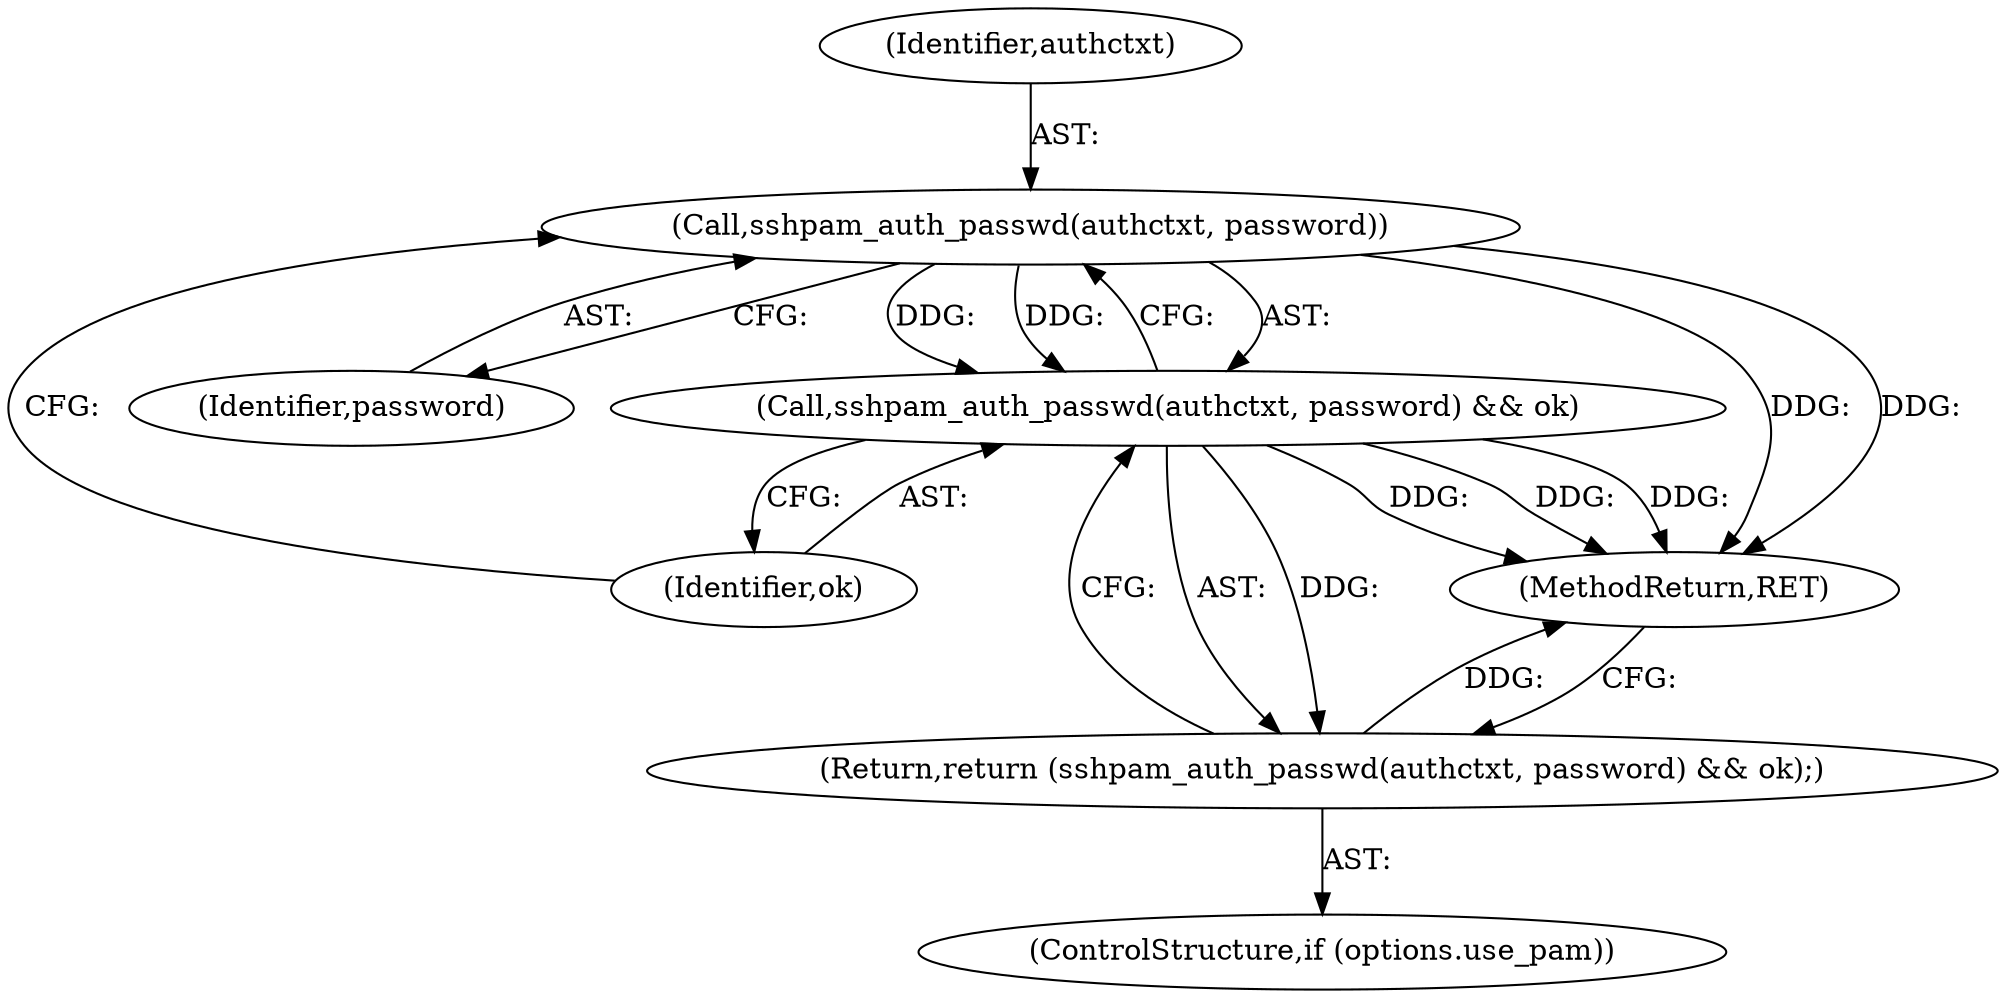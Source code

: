 digraph "0_openssh-portable_fcd135c9df440bcd2d5870405ad3311743d78d97@pointer" {
"1000205" [label="(Call,sshpam_auth_passwd(authctxt, password))"];
"1000204" [label="(Call,sshpam_auth_passwd(authctxt, password) && ok)"];
"1000203" [label="(Return,return (sshpam_auth_passwd(authctxt, password) && ok);)"];
"1000203" [label="(Return,return (sshpam_auth_passwd(authctxt, password) && ok);)"];
"1000199" [label="(ControlStructure,if (options.use_pam))"];
"1000208" [label="(Identifier,ok)"];
"1000207" [label="(Identifier,password)"];
"1000205" [label="(Call,sshpam_auth_passwd(authctxt, password))"];
"1000206" [label="(Identifier,authctxt)"];
"1000204" [label="(Call,sshpam_auth_passwd(authctxt, password) && ok)"];
"1000238" [label="(MethodReturn,RET)"];
"1000205" -> "1000204"  [label="AST: "];
"1000205" -> "1000207"  [label="CFG: "];
"1000206" -> "1000205"  [label="AST: "];
"1000207" -> "1000205"  [label="AST: "];
"1000208" -> "1000205"  [label="CFG: "];
"1000204" -> "1000205"  [label="CFG: "];
"1000205" -> "1000238"  [label="DDG: "];
"1000205" -> "1000238"  [label="DDG: "];
"1000205" -> "1000204"  [label="DDG: "];
"1000205" -> "1000204"  [label="DDG: "];
"1000204" -> "1000203"  [label="AST: "];
"1000204" -> "1000208"  [label="CFG: "];
"1000208" -> "1000204"  [label="AST: "];
"1000203" -> "1000204"  [label="CFG: "];
"1000204" -> "1000238"  [label="DDG: "];
"1000204" -> "1000238"  [label="DDG: "];
"1000204" -> "1000238"  [label="DDG: "];
"1000204" -> "1000203"  [label="DDG: "];
"1000203" -> "1000199"  [label="AST: "];
"1000238" -> "1000203"  [label="CFG: "];
"1000203" -> "1000238"  [label="DDG: "];
}
